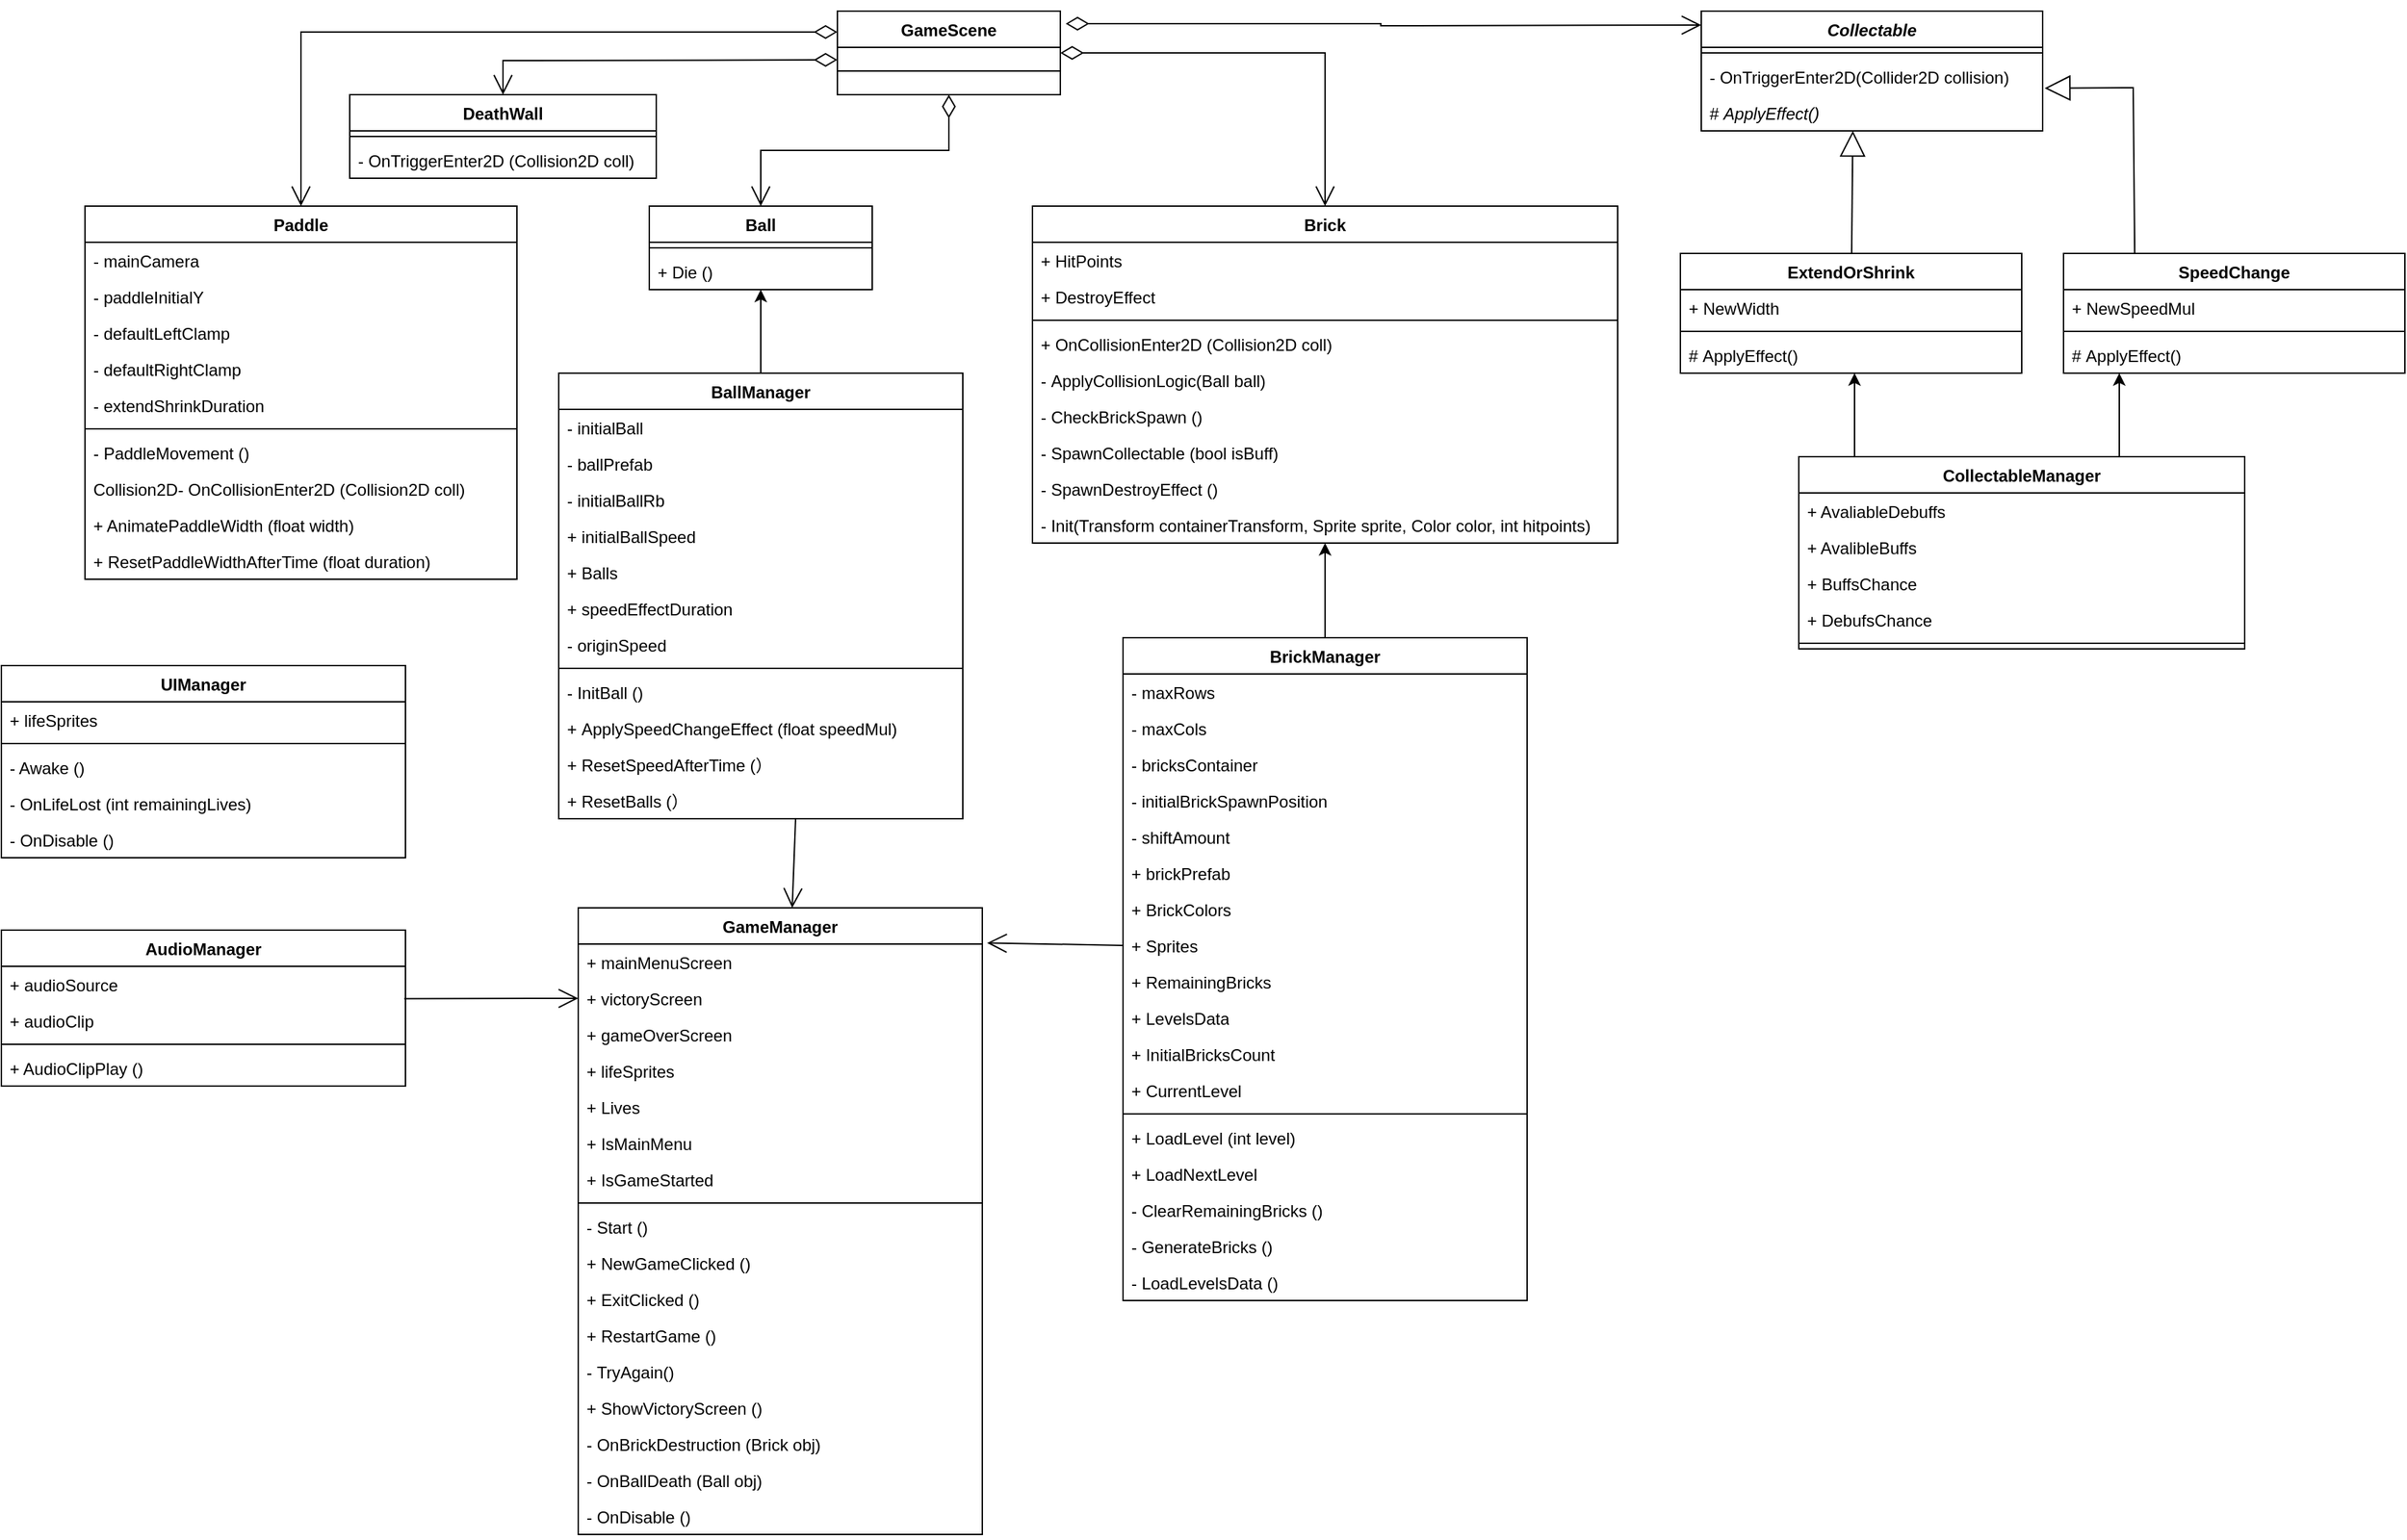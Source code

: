<mxfile version="21.6.2" type="device">
  <diagram name="第 1 页" id="hpdOez0qu9m56c7FMXiH">
    <mxGraphModel dx="3936" dy="2154" grid="1" gridSize="10" guides="1" tooltips="1" connect="1" arrows="1" fold="1" page="1" pageScale="1" pageWidth="827" pageHeight="1169" math="0" shadow="0">
      <root>
        <mxCell id="0" />
        <mxCell id="1" parent="0" />
        <mxCell id="IEHyH74S6zMSjNuoLpuW-1" value="GameScene" style="swimlane;fontStyle=1;align=center;verticalAlign=top;childLayout=stackLayout;horizontal=1;startSize=26;horizontalStack=0;resizeParent=1;resizeParentMax=0;resizeLast=0;collapsible=1;marginBottom=0;whiteSpace=wrap;html=1;" vertex="1" parent="1">
          <mxGeometry x="310" y="40" width="160" height="60" as="geometry" />
        </mxCell>
        <mxCell id="IEHyH74S6zMSjNuoLpuW-3" value="" style="line;strokeWidth=1;fillColor=none;align=left;verticalAlign=middle;spacingTop=-1;spacingLeft=3;spacingRight=3;rotatable=0;labelPosition=right;points=[];portConstraint=eastwest;strokeColor=inherit;" vertex="1" parent="IEHyH74S6zMSjNuoLpuW-1">
          <mxGeometry y="26" width="160" height="34" as="geometry" />
        </mxCell>
        <mxCell id="IEHyH74S6zMSjNuoLpuW-5" value="Paddle" style="swimlane;fontStyle=1;align=center;verticalAlign=top;childLayout=stackLayout;horizontal=1;startSize=26;horizontalStack=0;resizeParent=1;resizeParentMax=0;resizeLast=0;collapsible=1;marginBottom=0;whiteSpace=wrap;html=1;" vertex="1" parent="1">
          <mxGeometry x="-230" y="180" width="310" height="268" as="geometry" />
        </mxCell>
        <mxCell id="IEHyH74S6zMSjNuoLpuW-6" value="- mainCamera&lt;br&gt;" style="text;strokeColor=none;fillColor=none;align=left;verticalAlign=top;spacingLeft=4;spacingRight=4;overflow=hidden;rotatable=0;points=[[0,0.5],[1,0.5]];portConstraint=eastwest;whiteSpace=wrap;html=1;" vertex="1" parent="IEHyH74S6zMSjNuoLpuW-5">
          <mxGeometry y="26" width="310" height="26" as="geometry" />
        </mxCell>
        <mxCell id="IEHyH74S6zMSjNuoLpuW-9" value="- paddleInitialY&lt;br style=&quot;border-color: var(--border-color);&quot;&gt;" style="text;strokeColor=none;fillColor=none;align=left;verticalAlign=top;spacingLeft=4;spacingRight=4;overflow=hidden;rotatable=0;points=[[0,0.5],[1,0.5]];portConstraint=eastwest;whiteSpace=wrap;html=1;" vertex="1" parent="IEHyH74S6zMSjNuoLpuW-5">
          <mxGeometry y="52" width="310" height="26" as="geometry" />
        </mxCell>
        <mxCell id="IEHyH74S6zMSjNuoLpuW-14" value="- defaultLeftClamp" style="text;strokeColor=none;fillColor=none;align=left;verticalAlign=top;spacingLeft=4;spacingRight=4;overflow=hidden;rotatable=0;points=[[0,0.5],[1,0.5]];portConstraint=eastwest;whiteSpace=wrap;html=1;" vertex="1" parent="IEHyH74S6zMSjNuoLpuW-5">
          <mxGeometry y="78" width="310" height="26" as="geometry" />
        </mxCell>
        <mxCell id="IEHyH74S6zMSjNuoLpuW-16" value="- defaultRightClamp" style="text;strokeColor=none;fillColor=none;align=left;verticalAlign=top;spacingLeft=4;spacingRight=4;overflow=hidden;rotatable=0;points=[[0,0.5],[1,0.5]];portConstraint=eastwest;whiteSpace=wrap;html=1;" vertex="1" parent="IEHyH74S6zMSjNuoLpuW-5">
          <mxGeometry y="104" width="310" height="26" as="geometry" />
        </mxCell>
        <mxCell id="IEHyH74S6zMSjNuoLpuW-15" value="- extendShrinkDuration" style="text;strokeColor=none;fillColor=none;align=left;verticalAlign=top;spacingLeft=4;spacingRight=4;overflow=hidden;rotatable=0;points=[[0,0.5],[1,0.5]];portConstraint=eastwest;whiteSpace=wrap;html=1;" vertex="1" parent="IEHyH74S6zMSjNuoLpuW-5">
          <mxGeometry y="130" width="310" height="26" as="geometry" />
        </mxCell>
        <mxCell id="IEHyH74S6zMSjNuoLpuW-7" value="" style="line;strokeWidth=1;fillColor=none;align=left;verticalAlign=middle;spacingTop=-1;spacingLeft=3;spacingRight=3;rotatable=0;labelPosition=right;points=[];portConstraint=eastwest;strokeColor=inherit;" vertex="1" parent="IEHyH74S6zMSjNuoLpuW-5">
          <mxGeometry y="156" width="310" height="8" as="geometry" />
        </mxCell>
        <mxCell id="IEHyH74S6zMSjNuoLpuW-17" value="- PaddleMovement ()" style="text;strokeColor=none;fillColor=none;align=left;verticalAlign=top;spacingLeft=4;spacingRight=4;overflow=hidden;rotatable=0;points=[[0,0.5],[1,0.5]];portConstraint=eastwest;whiteSpace=wrap;html=1;" vertex="1" parent="IEHyH74S6zMSjNuoLpuW-5">
          <mxGeometry y="164" width="310" height="26" as="geometry" />
        </mxCell>
        <mxCell id="IEHyH74S6zMSjNuoLpuW-18" value="Collision2D- OnCollisionEnter2D (Collision2D coll)" style="text;strokeColor=none;fillColor=none;align=left;verticalAlign=top;spacingLeft=4;spacingRight=4;overflow=hidden;rotatable=0;points=[[0,0.5],[1,0.5]];portConstraint=eastwest;whiteSpace=wrap;html=1;" vertex="1" parent="IEHyH74S6zMSjNuoLpuW-5">
          <mxGeometry y="190" width="310" height="26" as="geometry" />
        </mxCell>
        <mxCell id="IEHyH74S6zMSjNuoLpuW-19" value="+ AnimatePaddleWidth (float width)" style="text;strokeColor=none;fillColor=none;align=left;verticalAlign=top;spacingLeft=4;spacingRight=4;overflow=hidden;rotatable=0;points=[[0,0.5],[1,0.5]];portConstraint=eastwest;whiteSpace=wrap;html=1;" vertex="1" parent="IEHyH74S6zMSjNuoLpuW-5">
          <mxGeometry y="216" width="310" height="26" as="geometry" />
        </mxCell>
        <mxCell id="IEHyH74S6zMSjNuoLpuW-20" value="+&amp;nbsp;ResetPaddleWidthAfterTime (float duration)" style="text;strokeColor=none;fillColor=none;align=left;verticalAlign=top;spacingLeft=4;spacingRight=4;overflow=hidden;rotatable=0;points=[[0,0.5],[1,0.5]];portConstraint=eastwest;whiteSpace=wrap;html=1;" vertex="1" parent="IEHyH74S6zMSjNuoLpuW-5">
          <mxGeometry y="242" width="310" height="26" as="geometry" />
        </mxCell>
        <mxCell id="IEHyH74S6zMSjNuoLpuW-22" value="Ball" style="swimlane;fontStyle=1;align=center;verticalAlign=top;childLayout=stackLayout;horizontal=1;startSize=26;horizontalStack=0;resizeParent=1;resizeParentMax=0;resizeLast=0;collapsible=1;marginBottom=0;whiteSpace=wrap;html=1;" vertex="1" parent="1">
          <mxGeometry x="175" y="180" width="160" height="60" as="geometry" />
        </mxCell>
        <mxCell id="IEHyH74S6zMSjNuoLpuW-24" value="" style="line;strokeWidth=1;fillColor=none;align=left;verticalAlign=middle;spacingTop=-1;spacingLeft=3;spacingRight=3;rotatable=0;labelPosition=right;points=[];portConstraint=eastwest;strokeColor=inherit;" vertex="1" parent="IEHyH74S6zMSjNuoLpuW-22">
          <mxGeometry y="26" width="160" height="8" as="geometry" />
        </mxCell>
        <mxCell id="IEHyH74S6zMSjNuoLpuW-25" value="+ Die ()" style="text;strokeColor=none;fillColor=none;align=left;verticalAlign=top;spacingLeft=4;spacingRight=4;overflow=hidden;rotatable=0;points=[[0,0.5],[1,0.5]];portConstraint=eastwest;whiteSpace=wrap;html=1;" vertex="1" parent="IEHyH74S6zMSjNuoLpuW-22">
          <mxGeometry y="34" width="160" height="26" as="geometry" />
        </mxCell>
        <mxCell id="IEHyH74S6zMSjNuoLpuW-128" value="" style="edgeStyle=orthogonalEdgeStyle;rounded=0;orthogonalLoop=1;jettySize=auto;html=1;" edge="1" parent="1" source="IEHyH74S6zMSjNuoLpuW-26" target="IEHyH74S6zMSjNuoLpuW-25">
          <mxGeometry relative="1" as="geometry">
            <Array as="points">
              <mxPoint x="255" y="260" />
              <mxPoint x="255" y="260" />
            </Array>
          </mxGeometry>
        </mxCell>
        <mxCell id="IEHyH74S6zMSjNuoLpuW-26" value="BallManager" style="swimlane;fontStyle=1;align=center;verticalAlign=top;childLayout=stackLayout;horizontal=1;startSize=26;horizontalStack=0;resizeParent=1;resizeParentMax=0;resizeLast=0;collapsible=1;marginBottom=0;whiteSpace=wrap;html=1;" vertex="1" parent="1">
          <mxGeometry x="110" y="300" width="290" height="320" as="geometry" />
        </mxCell>
        <mxCell id="IEHyH74S6zMSjNuoLpuW-27" value="- initialBall" style="text;strokeColor=none;fillColor=none;align=left;verticalAlign=top;spacingLeft=4;spacingRight=4;overflow=hidden;rotatable=0;points=[[0,0.5],[1,0.5]];portConstraint=eastwest;whiteSpace=wrap;html=1;" vertex="1" parent="IEHyH74S6zMSjNuoLpuW-26">
          <mxGeometry y="26" width="290" height="26" as="geometry" />
        </mxCell>
        <mxCell id="IEHyH74S6zMSjNuoLpuW-30" value="- ballPrefab" style="text;strokeColor=none;fillColor=none;align=left;verticalAlign=top;spacingLeft=4;spacingRight=4;overflow=hidden;rotatable=0;points=[[0,0.5],[1,0.5]];portConstraint=eastwest;whiteSpace=wrap;html=1;" vertex="1" parent="IEHyH74S6zMSjNuoLpuW-26">
          <mxGeometry y="52" width="290" height="26" as="geometry" />
        </mxCell>
        <mxCell id="IEHyH74S6zMSjNuoLpuW-29" value="-&amp;nbsp;initialBallRb" style="text;strokeColor=none;fillColor=none;align=left;verticalAlign=top;spacingLeft=4;spacingRight=4;overflow=hidden;rotatable=0;points=[[0,0.5],[1,0.5]];portConstraint=eastwest;whiteSpace=wrap;html=1;" vertex="1" parent="IEHyH74S6zMSjNuoLpuW-26">
          <mxGeometry y="78" width="290" height="26" as="geometry" />
        </mxCell>
        <mxCell id="IEHyH74S6zMSjNuoLpuW-31" value="+ initialBallSpeed" style="text;strokeColor=none;fillColor=none;align=left;verticalAlign=top;spacingLeft=4;spacingRight=4;overflow=hidden;rotatable=0;points=[[0,0.5],[1,0.5]];portConstraint=eastwest;whiteSpace=wrap;html=1;" vertex="1" parent="IEHyH74S6zMSjNuoLpuW-26">
          <mxGeometry y="104" width="290" height="26" as="geometry" />
        </mxCell>
        <mxCell id="IEHyH74S6zMSjNuoLpuW-32" value="+ Balls" style="text;strokeColor=none;fillColor=none;align=left;verticalAlign=top;spacingLeft=4;spacingRight=4;overflow=hidden;rotatable=0;points=[[0,0.5],[1,0.5]];portConstraint=eastwest;whiteSpace=wrap;html=1;" vertex="1" parent="IEHyH74S6zMSjNuoLpuW-26">
          <mxGeometry y="130" width="290" height="26" as="geometry" />
        </mxCell>
        <mxCell id="IEHyH74S6zMSjNuoLpuW-33" value="+ speedEffectDuration" style="text;strokeColor=none;fillColor=none;align=left;verticalAlign=top;spacingLeft=4;spacingRight=4;overflow=hidden;rotatable=0;points=[[0,0.5],[1,0.5]];portConstraint=eastwest;whiteSpace=wrap;html=1;" vertex="1" parent="IEHyH74S6zMSjNuoLpuW-26">
          <mxGeometry y="156" width="290" height="26" as="geometry" />
        </mxCell>
        <mxCell id="IEHyH74S6zMSjNuoLpuW-34" value="-&amp;nbsp;originSpeed" style="text;strokeColor=none;fillColor=none;align=left;verticalAlign=top;spacingLeft=4;spacingRight=4;overflow=hidden;rotatable=0;points=[[0,0.5],[1,0.5]];portConstraint=eastwest;whiteSpace=wrap;html=1;" vertex="1" parent="IEHyH74S6zMSjNuoLpuW-26">
          <mxGeometry y="182" width="290" height="26" as="geometry" />
        </mxCell>
        <mxCell id="IEHyH74S6zMSjNuoLpuW-28" value="" style="line;strokeWidth=1;fillColor=none;align=left;verticalAlign=middle;spacingTop=-1;spacingLeft=3;spacingRight=3;rotatable=0;labelPosition=right;points=[];portConstraint=eastwest;strokeColor=inherit;" vertex="1" parent="IEHyH74S6zMSjNuoLpuW-26">
          <mxGeometry y="208" width="290" height="8" as="geometry" />
        </mxCell>
        <mxCell id="IEHyH74S6zMSjNuoLpuW-35" value="- InitBall ()" style="text;strokeColor=none;fillColor=none;align=left;verticalAlign=top;spacingLeft=4;spacingRight=4;overflow=hidden;rotatable=0;points=[[0,0.5],[1,0.5]];portConstraint=eastwest;whiteSpace=wrap;html=1;" vertex="1" parent="IEHyH74S6zMSjNuoLpuW-26">
          <mxGeometry y="216" width="290" height="26" as="geometry" />
        </mxCell>
        <mxCell id="IEHyH74S6zMSjNuoLpuW-36" value="+&amp;nbsp;ApplySpeedChangeEffect (float speedMul)" style="text;strokeColor=none;fillColor=none;align=left;verticalAlign=top;spacingLeft=4;spacingRight=4;overflow=hidden;rotatable=0;points=[[0,0.5],[1,0.5]];portConstraint=eastwest;whiteSpace=wrap;html=1;" vertex="1" parent="IEHyH74S6zMSjNuoLpuW-26">
          <mxGeometry y="242" width="290" height="26" as="geometry" />
        </mxCell>
        <mxCell id="IEHyH74S6zMSjNuoLpuW-37" value="+&amp;nbsp;ResetSpeedAfterTime (）" style="text;strokeColor=none;fillColor=none;align=left;verticalAlign=top;spacingLeft=4;spacingRight=4;overflow=hidden;rotatable=0;points=[[0,0.5],[1,0.5]];portConstraint=eastwest;whiteSpace=wrap;html=1;" vertex="1" parent="IEHyH74S6zMSjNuoLpuW-26">
          <mxGeometry y="268" width="290" height="26" as="geometry" />
        </mxCell>
        <mxCell id="IEHyH74S6zMSjNuoLpuW-38" value="+&amp;nbsp;ResetBalls (）" style="text;strokeColor=none;fillColor=none;align=left;verticalAlign=top;spacingLeft=4;spacingRight=4;overflow=hidden;rotatable=0;points=[[0,0.5],[1,0.5]];portConstraint=eastwest;whiteSpace=wrap;html=1;" vertex="1" parent="IEHyH74S6zMSjNuoLpuW-26">
          <mxGeometry y="294" width="290" height="26" as="geometry" />
        </mxCell>
        <mxCell id="IEHyH74S6zMSjNuoLpuW-39" value="Brick" style="swimlane;fontStyle=1;align=center;verticalAlign=top;childLayout=stackLayout;horizontal=1;startSize=26;horizontalStack=0;resizeParent=1;resizeParentMax=0;resizeLast=0;collapsible=1;marginBottom=0;whiteSpace=wrap;html=1;" vertex="1" parent="1">
          <mxGeometry x="450" y="180" width="420" height="242" as="geometry" />
        </mxCell>
        <mxCell id="IEHyH74S6zMSjNuoLpuW-40" value="+ HitPoints" style="text;strokeColor=none;fillColor=none;align=left;verticalAlign=top;spacingLeft=4;spacingRight=4;overflow=hidden;rotatable=0;points=[[0,0.5],[1,0.5]];portConstraint=eastwest;whiteSpace=wrap;html=1;" vertex="1" parent="IEHyH74S6zMSjNuoLpuW-39">
          <mxGeometry y="26" width="420" height="26" as="geometry" />
        </mxCell>
        <mxCell id="IEHyH74S6zMSjNuoLpuW-41" value="+ DestroyEffect" style="text;strokeColor=none;fillColor=none;align=left;verticalAlign=top;spacingLeft=4;spacingRight=4;overflow=hidden;rotatable=0;points=[[0,0.5],[1,0.5]];portConstraint=eastwest;whiteSpace=wrap;html=1;" vertex="1" parent="IEHyH74S6zMSjNuoLpuW-39">
          <mxGeometry y="52" width="420" height="26" as="geometry" />
        </mxCell>
        <mxCell id="IEHyH74S6zMSjNuoLpuW-47" value="" style="line;strokeWidth=1;fillColor=none;align=left;verticalAlign=middle;spacingTop=-1;spacingLeft=3;spacingRight=3;rotatable=0;labelPosition=right;points=[];portConstraint=eastwest;strokeColor=inherit;" vertex="1" parent="IEHyH74S6zMSjNuoLpuW-39">
          <mxGeometry y="78" width="420" height="8" as="geometry" />
        </mxCell>
        <mxCell id="IEHyH74S6zMSjNuoLpuW-42" value="+ OnCollisionEnter2D (Collision2D coll)" style="text;strokeColor=none;fillColor=none;align=left;verticalAlign=top;spacingLeft=4;spacingRight=4;overflow=hidden;rotatable=0;points=[[0,0.5],[1,0.5]];portConstraint=eastwest;whiteSpace=wrap;html=1;" vertex="1" parent="IEHyH74S6zMSjNuoLpuW-39">
          <mxGeometry y="86" width="420" height="26" as="geometry" />
        </mxCell>
        <mxCell id="IEHyH74S6zMSjNuoLpuW-43" value="-&amp;nbsp;ApplyCollisionLogic(Ball ball)" style="text;strokeColor=none;fillColor=none;align=left;verticalAlign=top;spacingLeft=4;spacingRight=4;overflow=hidden;rotatable=0;points=[[0,0.5],[1,0.5]];portConstraint=eastwest;whiteSpace=wrap;html=1;" vertex="1" parent="IEHyH74S6zMSjNuoLpuW-39">
          <mxGeometry y="112" width="420" height="26" as="geometry" />
        </mxCell>
        <mxCell id="IEHyH74S6zMSjNuoLpuW-44" value="-&amp;nbsp;CheckBrickSpawn ()&amp;nbsp;" style="text;strokeColor=none;fillColor=none;align=left;verticalAlign=top;spacingLeft=4;spacingRight=4;overflow=hidden;rotatable=0;points=[[0,0.5],[1,0.5]];portConstraint=eastwest;whiteSpace=wrap;html=1;" vertex="1" parent="IEHyH74S6zMSjNuoLpuW-39">
          <mxGeometry y="138" width="420" height="26" as="geometry" />
        </mxCell>
        <mxCell id="IEHyH74S6zMSjNuoLpuW-45" value="-&amp;nbsp;SpawnCollectable (bool isBuff)" style="text;strokeColor=none;fillColor=none;align=left;verticalAlign=top;spacingLeft=4;spacingRight=4;overflow=hidden;rotatable=0;points=[[0,0.5],[1,0.5]];portConstraint=eastwest;whiteSpace=wrap;html=1;" vertex="1" parent="IEHyH74S6zMSjNuoLpuW-39">
          <mxGeometry y="164" width="420" height="26" as="geometry" />
        </mxCell>
        <mxCell id="IEHyH74S6zMSjNuoLpuW-46" value="-&amp;nbsp;SpawnDestroyEffect ()" style="text;strokeColor=none;fillColor=none;align=left;verticalAlign=top;spacingLeft=4;spacingRight=4;overflow=hidden;rotatable=0;points=[[0,0.5],[1,0.5]];portConstraint=eastwest;whiteSpace=wrap;html=1;" vertex="1" parent="IEHyH74S6zMSjNuoLpuW-39">
          <mxGeometry y="190" width="420" height="26" as="geometry" />
        </mxCell>
        <mxCell id="IEHyH74S6zMSjNuoLpuW-48" value="-&amp;nbsp;Init(Transform containerTransform, Sprite sprite, Color color, int hitpoints)" style="text;strokeColor=none;fillColor=none;align=left;verticalAlign=top;spacingLeft=4;spacingRight=4;overflow=hidden;rotatable=0;points=[[0,0.5],[1,0.5]];portConstraint=eastwest;whiteSpace=wrap;html=1;" vertex="1" parent="IEHyH74S6zMSjNuoLpuW-39">
          <mxGeometry y="216" width="420" height="26" as="geometry" />
        </mxCell>
        <mxCell id="IEHyH74S6zMSjNuoLpuW-53" value="BrickManager" style="swimlane;fontStyle=1;align=center;verticalAlign=top;childLayout=stackLayout;horizontal=1;startSize=26;horizontalStack=0;resizeParent=1;resizeParentMax=0;resizeLast=0;collapsible=1;marginBottom=0;whiteSpace=wrap;html=1;" vertex="1" parent="1">
          <mxGeometry x="515" y="490" width="290" height="476" as="geometry" />
        </mxCell>
        <mxCell id="IEHyH74S6zMSjNuoLpuW-54" value="- maxRows" style="text;strokeColor=none;fillColor=none;align=left;verticalAlign=top;spacingLeft=4;spacingRight=4;overflow=hidden;rotatable=0;points=[[0,0.5],[1,0.5]];portConstraint=eastwest;whiteSpace=wrap;html=1;" vertex="1" parent="IEHyH74S6zMSjNuoLpuW-53">
          <mxGeometry y="26" width="290" height="26" as="geometry" />
        </mxCell>
        <mxCell id="IEHyH74S6zMSjNuoLpuW-55" value="- maxCols" style="text;strokeColor=none;fillColor=none;align=left;verticalAlign=top;spacingLeft=4;spacingRight=4;overflow=hidden;rotatable=0;points=[[0,0.5],[1,0.5]];portConstraint=eastwest;whiteSpace=wrap;html=1;" vertex="1" parent="IEHyH74S6zMSjNuoLpuW-53">
          <mxGeometry y="52" width="290" height="26" as="geometry" />
        </mxCell>
        <mxCell id="IEHyH74S6zMSjNuoLpuW-56" value="- bricksContainer" style="text;strokeColor=none;fillColor=none;align=left;verticalAlign=top;spacingLeft=4;spacingRight=4;overflow=hidden;rotatable=0;points=[[0,0.5],[1,0.5]];portConstraint=eastwest;whiteSpace=wrap;html=1;" vertex="1" parent="IEHyH74S6zMSjNuoLpuW-53">
          <mxGeometry y="78" width="290" height="26" as="geometry" />
        </mxCell>
        <mxCell id="IEHyH74S6zMSjNuoLpuW-57" value="- initialBrickSpawnPosition" style="text;strokeColor=none;fillColor=none;align=left;verticalAlign=top;spacingLeft=4;spacingRight=4;overflow=hidden;rotatable=0;points=[[0,0.5],[1,0.5]];portConstraint=eastwest;whiteSpace=wrap;html=1;" vertex="1" parent="IEHyH74S6zMSjNuoLpuW-53">
          <mxGeometry y="104" width="290" height="26" as="geometry" />
        </mxCell>
        <mxCell id="IEHyH74S6zMSjNuoLpuW-58" value="- shiftAmount" style="text;strokeColor=none;fillColor=none;align=left;verticalAlign=top;spacingLeft=4;spacingRight=4;overflow=hidden;rotatable=0;points=[[0,0.5],[1,0.5]];portConstraint=eastwest;whiteSpace=wrap;html=1;" vertex="1" parent="IEHyH74S6zMSjNuoLpuW-53">
          <mxGeometry y="130" width="290" height="26" as="geometry" />
        </mxCell>
        <mxCell id="IEHyH74S6zMSjNuoLpuW-59" value="+ brickPrefab" style="text;strokeColor=none;fillColor=none;align=left;verticalAlign=top;spacingLeft=4;spacingRight=4;overflow=hidden;rotatable=0;points=[[0,0.5],[1,0.5]];portConstraint=eastwest;whiteSpace=wrap;html=1;" vertex="1" parent="IEHyH74S6zMSjNuoLpuW-53">
          <mxGeometry y="156" width="290" height="26" as="geometry" />
        </mxCell>
        <mxCell id="IEHyH74S6zMSjNuoLpuW-60" value="+ BrickColors" style="text;strokeColor=none;fillColor=none;align=left;verticalAlign=top;spacingLeft=4;spacingRight=4;overflow=hidden;rotatable=0;points=[[0,0.5],[1,0.5]];portConstraint=eastwest;whiteSpace=wrap;html=1;" vertex="1" parent="IEHyH74S6zMSjNuoLpuW-53">
          <mxGeometry y="182" width="290" height="26" as="geometry" />
        </mxCell>
        <mxCell id="IEHyH74S6zMSjNuoLpuW-62" value="+ Sprites" style="text;strokeColor=none;fillColor=none;align=left;verticalAlign=top;spacingLeft=4;spacingRight=4;overflow=hidden;rotatable=0;points=[[0,0.5],[1,0.5]];portConstraint=eastwest;whiteSpace=wrap;html=1;" vertex="1" parent="IEHyH74S6zMSjNuoLpuW-53">
          <mxGeometry y="208" width="290" height="26" as="geometry" />
        </mxCell>
        <mxCell id="IEHyH74S6zMSjNuoLpuW-63" value="+ RemainingBricks" style="text;strokeColor=none;fillColor=none;align=left;verticalAlign=top;spacingLeft=4;spacingRight=4;overflow=hidden;rotatable=0;points=[[0,0.5],[1,0.5]];portConstraint=eastwest;whiteSpace=wrap;html=1;" vertex="1" parent="IEHyH74S6zMSjNuoLpuW-53">
          <mxGeometry y="234" width="290" height="26" as="geometry" />
        </mxCell>
        <mxCell id="IEHyH74S6zMSjNuoLpuW-64" value="+ LevelsData" style="text;strokeColor=none;fillColor=none;align=left;verticalAlign=top;spacingLeft=4;spacingRight=4;overflow=hidden;rotatable=0;points=[[0,0.5],[1,0.5]];portConstraint=eastwest;whiteSpace=wrap;html=1;" vertex="1" parent="IEHyH74S6zMSjNuoLpuW-53">
          <mxGeometry y="260" width="290" height="26" as="geometry" />
        </mxCell>
        <mxCell id="IEHyH74S6zMSjNuoLpuW-65" value="+ InitialBricksCount" style="text;strokeColor=none;fillColor=none;align=left;verticalAlign=top;spacingLeft=4;spacingRight=4;overflow=hidden;rotatable=0;points=[[0,0.5],[1,0.5]];portConstraint=eastwest;whiteSpace=wrap;html=1;" vertex="1" parent="IEHyH74S6zMSjNuoLpuW-53">
          <mxGeometry y="286" width="290" height="26" as="geometry" />
        </mxCell>
        <mxCell id="IEHyH74S6zMSjNuoLpuW-66" value="+ CurrentLevel" style="text;strokeColor=none;fillColor=none;align=left;verticalAlign=top;spacingLeft=4;spacingRight=4;overflow=hidden;rotatable=0;points=[[0,0.5],[1,0.5]];portConstraint=eastwest;whiteSpace=wrap;html=1;" vertex="1" parent="IEHyH74S6zMSjNuoLpuW-53">
          <mxGeometry y="312" width="290" height="26" as="geometry" />
        </mxCell>
        <mxCell id="IEHyH74S6zMSjNuoLpuW-61" value="" style="line;strokeWidth=1;fillColor=none;align=left;verticalAlign=middle;spacingTop=-1;spacingLeft=3;spacingRight=3;rotatable=0;labelPosition=right;points=[];portConstraint=eastwest;strokeColor=inherit;" vertex="1" parent="IEHyH74S6zMSjNuoLpuW-53">
          <mxGeometry y="338" width="290" height="8" as="geometry" />
        </mxCell>
        <mxCell id="IEHyH74S6zMSjNuoLpuW-67" value="+ LoadLevel (int level)" style="text;strokeColor=none;fillColor=none;align=left;verticalAlign=top;spacingLeft=4;spacingRight=4;overflow=hidden;rotatable=0;points=[[0,0.5],[1,0.5]];portConstraint=eastwest;whiteSpace=wrap;html=1;" vertex="1" parent="IEHyH74S6zMSjNuoLpuW-53">
          <mxGeometry y="346" width="290" height="26" as="geometry" />
        </mxCell>
        <mxCell id="IEHyH74S6zMSjNuoLpuW-68" value="+ LoadNextLevel" style="text;strokeColor=none;fillColor=none;align=left;verticalAlign=top;spacingLeft=4;spacingRight=4;overflow=hidden;rotatable=0;points=[[0,0.5],[1,0.5]];portConstraint=eastwest;whiteSpace=wrap;html=1;" vertex="1" parent="IEHyH74S6zMSjNuoLpuW-53">
          <mxGeometry y="372" width="290" height="26" as="geometry" />
        </mxCell>
        <mxCell id="IEHyH74S6zMSjNuoLpuW-69" value="- ClearRemainingBricks ()" style="text;strokeColor=none;fillColor=none;align=left;verticalAlign=top;spacingLeft=4;spacingRight=4;overflow=hidden;rotatable=0;points=[[0,0.5],[1,0.5]];portConstraint=eastwest;whiteSpace=wrap;html=1;" vertex="1" parent="IEHyH74S6zMSjNuoLpuW-53">
          <mxGeometry y="398" width="290" height="26" as="geometry" />
        </mxCell>
        <mxCell id="IEHyH74S6zMSjNuoLpuW-70" value="- GenerateBricks ()" style="text;strokeColor=none;fillColor=none;align=left;verticalAlign=top;spacingLeft=4;spacingRight=4;overflow=hidden;rotatable=0;points=[[0,0.5],[1,0.5]];portConstraint=eastwest;whiteSpace=wrap;html=1;" vertex="1" parent="IEHyH74S6zMSjNuoLpuW-53">
          <mxGeometry y="424" width="290" height="26" as="geometry" />
        </mxCell>
        <mxCell id="IEHyH74S6zMSjNuoLpuW-71" value="- LoadLevelsData ()" style="text;strokeColor=none;fillColor=none;align=left;verticalAlign=top;spacingLeft=4;spacingRight=4;overflow=hidden;rotatable=0;points=[[0,0.5],[1,0.5]];portConstraint=eastwest;whiteSpace=wrap;html=1;" vertex="1" parent="IEHyH74S6zMSjNuoLpuW-53">
          <mxGeometry y="450" width="290" height="26" as="geometry" />
        </mxCell>
        <mxCell id="IEHyH74S6zMSjNuoLpuW-72" value="DeathWall" style="swimlane;fontStyle=1;align=center;verticalAlign=top;childLayout=stackLayout;horizontal=1;startSize=26;horizontalStack=0;resizeParent=1;resizeParentMax=0;resizeLast=0;collapsible=1;marginBottom=0;whiteSpace=wrap;html=1;" vertex="1" parent="1">
          <mxGeometry x="-40" y="100" width="220" height="60" as="geometry" />
        </mxCell>
        <mxCell id="IEHyH74S6zMSjNuoLpuW-73" value="" style="line;strokeWidth=1;fillColor=none;align=left;verticalAlign=middle;spacingTop=-1;spacingLeft=3;spacingRight=3;rotatable=0;labelPosition=right;points=[];portConstraint=eastwest;strokeColor=inherit;" vertex="1" parent="IEHyH74S6zMSjNuoLpuW-72">
          <mxGeometry y="26" width="220" height="8" as="geometry" />
        </mxCell>
        <mxCell id="IEHyH74S6zMSjNuoLpuW-74" value="- OnTriggerEnter2D (Collision2D coll)" style="text;strokeColor=none;fillColor=none;align=left;verticalAlign=top;spacingLeft=4;spacingRight=4;overflow=hidden;rotatable=0;points=[[0,0.5],[1,0.5]];portConstraint=eastwest;whiteSpace=wrap;html=1;" vertex="1" parent="IEHyH74S6zMSjNuoLpuW-72">
          <mxGeometry y="34" width="220" height="26" as="geometry" />
        </mxCell>
        <mxCell id="IEHyH74S6zMSjNuoLpuW-75" value="AudioManager" style="swimlane;fontStyle=1;align=center;verticalAlign=top;childLayout=stackLayout;horizontal=1;startSize=26;horizontalStack=0;resizeParent=1;resizeParentMax=0;resizeLast=0;collapsible=1;marginBottom=0;whiteSpace=wrap;html=1;" vertex="1" parent="1">
          <mxGeometry x="-290" y="700" width="290" height="112" as="geometry" />
        </mxCell>
        <mxCell id="IEHyH74S6zMSjNuoLpuW-76" value="+ audioSource" style="text;strokeColor=none;fillColor=none;align=left;verticalAlign=top;spacingLeft=4;spacingRight=4;overflow=hidden;rotatable=0;points=[[0,0.5],[1,0.5]];portConstraint=eastwest;whiteSpace=wrap;html=1;" vertex="1" parent="IEHyH74S6zMSjNuoLpuW-75">
          <mxGeometry y="26" width="290" height="26" as="geometry" />
        </mxCell>
        <mxCell id="IEHyH74S6zMSjNuoLpuW-77" value="+ audioClip" style="text;strokeColor=none;fillColor=none;align=left;verticalAlign=top;spacingLeft=4;spacingRight=4;overflow=hidden;rotatable=0;points=[[0,0.5],[1,0.5]];portConstraint=eastwest;whiteSpace=wrap;html=1;" vertex="1" parent="IEHyH74S6zMSjNuoLpuW-75">
          <mxGeometry y="52" width="290" height="26" as="geometry" />
        </mxCell>
        <mxCell id="IEHyH74S6zMSjNuoLpuW-88" value="" style="line;strokeWidth=1;fillColor=none;align=left;verticalAlign=middle;spacingTop=-1;spacingLeft=3;spacingRight=3;rotatable=0;labelPosition=right;points=[];portConstraint=eastwest;strokeColor=inherit;" vertex="1" parent="IEHyH74S6zMSjNuoLpuW-75">
          <mxGeometry y="78" width="290" height="8" as="geometry" />
        </mxCell>
        <mxCell id="IEHyH74S6zMSjNuoLpuW-93" value="+ AudioClipPlay ()" style="text;strokeColor=none;fillColor=none;align=left;verticalAlign=top;spacingLeft=4;spacingRight=4;overflow=hidden;rotatable=0;points=[[0,0.5],[1,0.5]];portConstraint=eastwest;whiteSpace=wrap;html=1;" vertex="1" parent="IEHyH74S6zMSjNuoLpuW-75">
          <mxGeometry y="86" width="290" height="26" as="geometry" />
        </mxCell>
        <mxCell id="IEHyH74S6zMSjNuoLpuW-94" value="UIManager" style="swimlane;fontStyle=1;align=center;verticalAlign=top;childLayout=stackLayout;horizontal=1;startSize=26;horizontalStack=0;resizeParent=1;resizeParentMax=0;resizeLast=0;collapsible=1;marginBottom=0;whiteSpace=wrap;html=1;" vertex="1" parent="1">
          <mxGeometry x="-290" y="510" width="290" height="138" as="geometry" />
        </mxCell>
        <mxCell id="IEHyH74S6zMSjNuoLpuW-95" value="+ lifeSprites" style="text;strokeColor=none;fillColor=none;align=left;verticalAlign=top;spacingLeft=4;spacingRight=4;overflow=hidden;rotatable=0;points=[[0,0.5],[1,0.5]];portConstraint=eastwest;whiteSpace=wrap;html=1;" vertex="1" parent="IEHyH74S6zMSjNuoLpuW-94">
          <mxGeometry y="26" width="290" height="26" as="geometry" />
        </mxCell>
        <mxCell id="IEHyH74S6zMSjNuoLpuW-97" value="" style="line;strokeWidth=1;fillColor=none;align=left;verticalAlign=middle;spacingTop=-1;spacingLeft=3;spacingRight=3;rotatable=0;labelPosition=right;points=[];portConstraint=eastwest;strokeColor=inherit;" vertex="1" parent="IEHyH74S6zMSjNuoLpuW-94">
          <mxGeometry y="52" width="290" height="8" as="geometry" />
        </mxCell>
        <mxCell id="IEHyH74S6zMSjNuoLpuW-99" value="- Awake ()" style="text;strokeColor=none;fillColor=none;align=left;verticalAlign=top;spacingLeft=4;spacingRight=4;overflow=hidden;rotatable=0;points=[[0,0.5],[1,0.5]];portConstraint=eastwest;whiteSpace=wrap;html=1;" vertex="1" parent="IEHyH74S6zMSjNuoLpuW-94">
          <mxGeometry y="60" width="290" height="26" as="geometry" />
        </mxCell>
        <mxCell id="IEHyH74S6zMSjNuoLpuW-96" value="- OnLifeLost (int remainingLives)" style="text;strokeColor=none;fillColor=none;align=left;verticalAlign=top;spacingLeft=4;spacingRight=4;overflow=hidden;rotatable=0;points=[[0,0.5],[1,0.5]];portConstraint=eastwest;whiteSpace=wrap;html=1;" vertex="1" parent="IEHyH74S6zMSjNuoLpuW-94">
          <mxGeometry y="86" width="290" height="26" as="geometry" />
        </mxCell>
        <mxCell id="IEHyH74S6zMSjNuoLpuW-98" value="- OnDisable ()" style="text;strokeColor=none;fillColor=none;align=left;verticalAlign=top;spacingLeft=4;spacingRight=4;overflow=hidden;rotatable=0;points=[[0,0.5],[1,0.5]];portConstraint=eastwest;whiteSpace=wrap;html=1;" vertex="1" parent="IEHyH74S6zMSjNuoLpuW-94">
          <mxGeometry y="112" width="290" height="26" as="geometry" />
        </mxCell>
        <mxCell id="IEHyH74S6zMSjNuoLpuW-100" value="GameManager" style="swimlane;fontStyle=1;align=center;verticalAlign=top;childLayout=stackLayout;horizontal=1;startSize=26;horizontalStack=0;resizeParent=1;resizeParentMax=0;resizeLast=0;collapsible=1;marginBottom=0;whiteSpace=wrap;html=1;" vertex="1" parent="1">
          <mxGeometry x="124" y="684" width="290" height="450" as="geometry" />
        </mxCell>
        <mxCell id="IEHyH74S6zMSjNuoLpuW-101" value="+ mainMenuScreen" style="text;strokeColor=none;fillColor=none;align=left;verticalAlign=top;spacingLeft=4;spacingRight=4;overflow=hidden;rotatable=0;points=[[0,0.5],[1,0.5]];portConstraint=eastwest;whiteSpace=wrap;html=1;" vertex="1" parent="IEHyH74S6zMSjNuoLpuW-100">
          <mxGeometry y="26" width="290" height="26" as="geometry" />
        </mxCell>
        <mxCell id="IEHyH74S6zMSjNuoLpuW-103" value="+ victoryScreen" style="text;strokeColor=none;fillColor=none;align=left;verticalAlign=top;spacingLeft=4;spacingRight=4;overflow=hidden;rotatable=0;points=[[0,0.5],[1,0.5]];portConstraint=eastwest;whiteSpace=wrap;html=1;" vertex="1" parent="IEHyH74S6zMSjNuoLpuW-100">
          <mxGeometry y="52" width="290" height="26" as="geometry" />
        </mxCell>
        <mxCell id="IEHyH74S6zMSjNuoLpuW-104" value="+ gameOverScreen" style="text;strokeColor=none;fillColor=none;align=left;verticalAlign=top;spacingLeft=4;spacingRight=4;overflow=hidden;rotatable=0;points=[[0,0.5],[1,0.5]];portConstraint=eastwest;whiteSpace=wrap;html=1;" vertex="1" parent="IEHyH74S6zMSjNuoLpuW-100">
          <mxGeometry y="78" width="290" height="26" as="geometry" />
        </mxCell>
        <mxCell id="IEHyH74S6zMSjNuoLpuW-105" value="+ lifeSprites" style="text;strokeColor=none;fillColor=none;align=left;verticalAlign=top;spacingLeft=4;spacingRight=4;overflow=hidden;rotatable=0;points=[[0,0.5],[1,0.5]];portConstraint=eastwest;whiteSpace=wrap;html=1;" vertex="1" parent="IEHyH74S6zMSjNuoLpuW-100">
          <mxGeometry y="104" width="290" height="26" as="geometry" />
        </mxCell>
        <mxCell id="IEHyH74S6zMSjNuoLpuW-106" value="+ Lives" style="text;strokeColor=none;fillColor=none;align=left;verticalAlign=top;spacingLeft=4;spacingRight=4;overflow=hidden;rotatable=0;points=[[0,0.5],[1,0.5]];portConstraint=eastwest;whiteSpace=wrap;html=1;" vertex="1" parent="IEHyH74S6zMSjNuoLpuW-100">
          <mxGeometry y="130" width="290" height="26" as="geometry" />
        </mxCell>
        <mxCell id="IEHyH74S6zMSjNuoLpuW-107" value="+ IsMainMenu" style="text;strokeColor=none;fillColor=none;align=left;verticalAlign=top;spacingLeft=4;spacingRight=4;overflow=hidden;rotatable=0;points=[[0,0.5],[1,0.5]];portConstraint=eastwest;whiteSpace=wrap;html=1;" vertex="1" parent="IEHyH74S6zMSjNuoLpuW-100">
          <mxGeometry y="156" width="290" height="26" as="geometry" />
        </mxCell>
        <mxCell id="IEHyH74S6zMSjNuoLpuW-108" value="+ IsGameStarted" style="text;strokeColor=none;fillColor=none;align=left;verticalAlign=top;spacingLeft=4;spacingRight=4;overflow=hidden;rotatable=0;points=[[0,0.5],[1,0.5]];portConstraint=eastwest;whiteSpace=wrap;html=1;" vertex="1" parent="IEHyH74S6zMSjNuoLpuW-100">
          <mxGeometry y="182" width="290" height="26" as="geometry" />
        </mxCell>
        <mxCell id="IEHyH74S6zMSjNuoLpuW-102" value="" style="line;strokeWidth=1;fillColor=none;align=left;verticalAlign=middle;spacingTop=-1;spacingLeft=3;spacingRight=3;rotatable=0;labelPosition=right;points=[];portConstraint=eastwest;strokeColor=inherit;" vertex="1" parent="IEHyH74S6zMSjNuoLpuW-100">
          <mxGeometry y="208" width="290" height="8" as="geometry" />
        </mxCell>
        <mxCell id="IEHyH74S6zMSjNuoLpuW-109" value="-&amp;nbsp;Start ()" style="text;strokeColor=none;fillColor=none;align=left;verticalAlign=top;spacingLeft=4;spacingRight=4;overflow=hidden;rotatable=0;points=[[0,0.5],[1,0.5]];portConstraint=eastwest;whiteSpace=wrap;html=1;" vertex="1" parent="IEHyH74S6zMSjNuoLpuW-100">
          <mxGeometry y="216" width="290" height="26" as="geometry" />
        </mxCell>
        <mxCell id="IEHyH74S6zMSjNuoLpuW-110" value="+&amp;nbsp;NewGameClicked ()" style="text;strokeColor=none;fillColor=none;align=left;verticalAlign=top;spacingLeft=4;spacingRight=4;overflow=hidden;rotatable=0;points=[[0,0.5],[1,0.5]];portConstraint=eastwest;whiteSpace=wrap;html=1;" vertex="1" parent="IEHyH74S6zMSjNuoLpuW-100">
          <mxGeometry y="242" width="290" height="26" as="geometry" />
        </mxCell>
        <mxCell id="IEHyH74S6zMSjNuoLpuW-111" value="+&amp;nbsp;ExitClicked ()" style="text;strokeColor=none;fillColor=none;align=left;verticalAlign=top;spacingLeft=4;spacingRight=4;overflow=hidden;rotatable=0;points=[[0,0.5],[1,0.5]];portConstraint=eastwest;whiteSpace=wrap;html=1;" vertex="1" parent="IEHyH74S6zMSjNuoLpuW-100">
          <mxGeometry y="268" width="290" height="26" as="geometry" />
        </mxCell>
        <mxCell id="IEHyH74S6zMSjNuoLpuW-112" value="+&amp;nbsp;RestartGame ()" style="text;strokeColor=none;fillColor=none;align=left;verticalAlign=top;spacingLeft=4;spacingRight=4;overflow=hidden;rotatable=0;points=[[0,0.5],[1,0.5]];portConstraint=eastwest;whiteSpace=wrap;html=1;" vertex="1" parent="IEHyH74S6zMSjNuoLpuW-100">
          <mxGeometry y="294" width="290" height="26" as="geometry" />
        </mxCell>
        <mxCell id="IEHyH74S6zMSjNuoLpuW-113" value="-&amp;nbsp;TryAgain()" style="text;strokeColor=none;fillColor=none;align=left;verticalAlign=top;spacingLeft=4;spacingRight=4;overflow=hidden;rotatable=0;points=[[0,0.5],[1,0.5]];portConstraint=eastwest;whiteSpace=wrap;html=1;" vertex="1" parent="IEHyH74S6zMSjNuoLpuW-100">
          <mxGeometry y="320" width="290" height="26" as="geometry" />
        </mxCell>
        <mxCell id="IEHyH74S6zMSjNuoLpuW-114" value="+&amp;nbsp;ShowVictoryScreen ()" style="text;strokeColor=none;fillColor=none;align=left;verticalAlign=top;spacingLeft=4;spacingRight=4;overflow=hidden;rotatable=0;points=[[0,0.5],[1,0.5]];portConstraint=eastwest;whiteSpace=wrap;html=1;" vertex="1" parent="IEHyH74S6zMSjNuoLpuW-100">
          <mxGeometry y="346" width="290" height="26" as="geometry" />
        </mxCell>
        <mxCell id="IEHyH74S6zMSjNuoLpuW-115" value="-&amp;nbsp;OnBrickDestruction (Brick obj)" style="text;strokeColor=none;fillColor=none;align=left;verticalAlign=top;spacingLeft=4;spacingRight=4;overflow=hidden;rotatable=0;points=[[0,0.5],[1,0.5]];portConstraint=eastwest;whiteSpace=wrap;html=1;" vertex="1" parent="IEHyH74S6zMSjNuoLpuW-100">
          <mxGeometry y="372" width="290" height="26" as="geometry" />
        </mxCell>
        <mxCell id="IEHyH74S6zMSjNuoLpuW-116" value="-&amp;nbsp;OnBallDeath (Ball obj)" style="text;strokeColor=none;fillColor=none;align=left;verticalAlign=top;spacingLeft=4;spacingRight=4;overflow=hidden;rotatable=0;points=[[0,0.5],[1,0.5]];portConstraint=eastwest;whiteSpace=wrap;html=1;" vertex="1" parent="IEHyH74S6zMSjNuoLpuW-100">
          <mxGeometry y="398" width="290" height="26" as="geometry" />
        </mxCell>
        <mxCell id="IEHyH74S6zMSjNuoLpuW-117" value="-&amp;nbsp;OnDisable ()" style="text;strokeColor=none;fillColor=none;align=left;verticalAlign=top;spacingLeft=4;spacingRight=4;overflow=hidden;rotatable=0;points=[[0,0.5],[1,0.5]];portConstraint=eastwest;whiteSpace=wrap;html=1;" vertex="1" parent="IEHyH74S6zMSjNuoLpuW-100">
          <mxGeometry y="424" width="290" height="26" as="geometry" />
        </mxCell>
        <mxCell id="IEHyH74S6zMSjNuoLpuW-118" value="" style="endArrow=open;html=1;endSize=12;startArrow=diamondThin;startSize=14;startFill=0;edgeStyle=orthogonalEdgeStyle;align=left;verticalAlign=bottom;rounded=0;exitX=0;exitY=0.25;exitDx=0;exitDy=0;entryX=0.5;entryY=0;entryDx=0;entryDy=0;" edge="1" parent="1" source="IEHyH74S6zMSjNuoLpuW-1" target="IEHyH74S6zMSjNuoLpuW-5">
          <mxGeometry x="-1" y="3" relative="1" as="geometry">
            <mxPoint x="265.0" y="90" as="sourcePoint" />
            <mxPoint x="-120.0" y="185" as="targetPoint" />
          </mxGeometry>
        </mxCell>
        <mxCell id="IEHyH74S6zMSjNuoLpuW-119" value="" style="endArrow=open;html=1;endSize=12;startArrow=diamondThin;startSize=14;startFill=0;edgeStyle=orthogonalEdgeStyle;align=left;verticalAlign=bottom;rounded=0;exitX=0.5;exitY=1;exitDx=0;exitDy=0;entryX=0.5;entryY=0;entryDx=0;entryDy=0;" edge="1" parent="1" source="IEHyH74S6zMSjNuoLpuW-1" target="IEHyH74S6zMSjNuoLpuW-22">
          <mxGeometry x="-1" y="3" relative="1" as="geometry">
            <mxPoint x="320" y="95" as="sourcePoint" />
            <mxPoint x="-65" y="190" as="targetPoint" />
          </mxGeometry>
        </mxCell>
        <mxCell id="IEHyH74S6zMSjNuoLpuW-122" value="" style="endArrow=open;html=1;endSize=12;startArrow=diamondThin;startSize=14;startFill=0;edgeStyle=orthogonalEdgeStyle;align=left;verticalAlign=bottom;rounded=0;exitX=1;exitY=0.5;exitDx=0;exitDy=0;" edge="1" parent="1" source="IEHyH74S6zMSjNuoLpuW-1" target="IEHyH74S6zMSjNuoLpuW-39">
          <mxGeometry x="-1" y="3" relative="1" as="geometry">
            <mxPoint x="400" y="110" as="sourcePoint" />
            <mxPoint x="240" y="190" as="targetPoint" />
          </mxGeometry>
        </mxCell>
        <mxCell id="IEHyH74S6zMSjNuoLpuW-123" value="" style="endArrow=open;html=1;endSize=12;startArrow=diamondThin;startSize=14;startFill=0;edgeStyle=orthogonalEdgeStyle;align=left;verticalAlign=bottom;rounded=0;exitX=0;exitY=0.75;exitDx=0;exitDy=0;entryX=0.5;entryY=0;entryDx=0;entryDy=0;" edge="1" parent="1" target="IEHyH74S6zMSjNuoLpuW-72">
          <mxGeometry x="-1" y="3" relative="1" as="geometry">
            <mxPoint x="310" y="75" as="sourcePoint" />
            <mxPoint x="70" y="90" as="targetPoint" />
          </mxGeometry>
        </mxCell>
        <mxCell id="IEHyH74S6zMSjNuoLpuW-139" value="" style="edgeStyle=orthogonalEdgeStyle;rounded=0;orthogonalLoop=1;jettySize=auto;html=1;exitX=0.5;exitY=0;exitDx=0;exitDy=0;" edge="1" parent="1" source="IEHyH74S6zMSjNuoLpuW-53">
          <mxGeometry relative="1" as="geometry">
            <mxPoint x="660" y="482" as="sourcePoint" />
            <mxPoint x="660" y="422" as="targetPoint" />
            <Array as="points" />
          </mxGeometry>
        </mxCell>
        <mxCell id="IEHyH74S6zMSjNuoLpuW-141" value="" style="endArrow=open;endFill=1;endSize=12;html=1;rounded=0;exitX=0.997;exitY=-0.107;exitDx=0;exitDy=0;exitPerimeter=0;entryX=0;entryY=0.5;entryDx=0;entryDy=0;" edge="1" parent="1" source="IEHyH74S6zMSjNuoLpuW-77" target="IEHyH74S6zMSjNuoLpuW-103">
          <mxGeometry width="160" relative="1" as="geometry">
            <mxPoint x="-40" y="740" as="sourcePoint" />
            <mxPoint x="130" y="740" as="targetPoint" />
          </mxGeometry>
        </mxCell>
        <mxCell id="IEHyH74S6zMSjNuoLpuW-143" value="" style="endArrow=open;endFill=1;endSize=12;html=1;rounded=0;exitX=0;exitY=0.5;exitDx=0;exitDy=0;entryX=1.012;entryY=0.056;entryDx=0;entryDy=0;entryPerimeter=0;" edge="1" parent="1" source="IEHyH74S6zMSjNuoLpuW-62" target="IEHyH74S6zMSjNuoLpuW-100">
          <mxGeometry width="160" relative="1" as="geometry">
            <mxPoint x="499.87" y="1030" as="sourcePoint" />
            <mxPoint x="624.87" y="1030" as="targetPoint" />
          </mxGeometry>
        </mxCell>
        <mxCell id="IEHyH74S6zMSjNuoLpuW-144" value="" style="endArrow=open;endFill=1;endSize=12;html=1;rounded=0;" edge="1" parent="1" target="IEHyH74S6zMSjNuoLpuW-100">
          <mxGeometry width="160" relative="1" as="geometry">
            <mxPoint x="280" y="620" as="sourcePoint" />
            <mxPoint x="427" y="719" as="targetPoint" />
          </mxGeometry>
        </mxCell>
        <mxCell id="IEHyH74S6zMSjNuoLpuW-146" value="CollectableManager" style="swimlane;fontStyle=1;align=center;verticalAlign=top;childLayout=stackLayout;horizontal=1;startSize=26;horizontalStack=0;resizeParent=1;resizeParentMax=0;resizeLast=0;collapsible=1;marginBottom=0;whiteSpace=wrap;html=1;" vertex="1" parent="1">
          <mxGeometry x="1000" y="360" width="320" height="138" as="geometry" />
        </mxCell>
        <mxCell id="IEHyH74S6zMSjNuoLpuW-147" value="+ AvaliableDebuffs" style="text;strokeColor=none;fillColor=none;align=left;verticalAlign=top;spacingLeft=4;spacingRight=4;overflow=hidden;rotatable=0;points=[[0,0.5],[1,0.5]];portConstraint=eastwest;whiteSpace=wrap;html=1;" vertex="1" parent="IEHyH74S6zMSjNuoLpuW-146">
          <mxGeometry y="26" width="320" height="26" as="geometry" />
        </mxCell>
        <mxCell id="IEHyH74S6zMSjNuoLpuW-148" value="+ AvalibleBuffs" style="text;strokeColor=none;fillColor=none;align=left;verticalAlign=top;spacingLeft=4;spacingRight=4;overflow=hidden;rotatable=0;points=[[0,0.5],[1,0.5]];portConstraint=eastwest;whiteSpace=wrap;html=1;" vertex="1" parent="IEHyH74S6zMSjNuoLpuW-146">
          <mxGeometry y="52" width="320" height="26" as="geometry" />
        </mxCell>
        <mxCell id="IEHyH74S6zMSjNuoLpuW-149" value="+ BuffsChance" style="text;strokeColor=none;fillColor=none;align=left;verticalAlign=top;spacingLeft=4;spacingRight=4;overflow=hidden;rotatable=0;points=[[0,0.5],[1,0.5]];portConstraint=eastwest;whiteSpace=wrap;html=1;" vertex="1" parent="IEHyH74S6zMSjNuoLpuW-146">
          <mxGeometry y="78" width="320" height="26" as="geometry" />
        </mxCell>
        <mxCell id="IEHyH74S6zMSjNuoLpuW-150" value="+ DebufsChance" style="text;strokeColor=none;fillColor=none;align=left;verticalAlign=top;spacingLeft=4;spacingRight=4;overflow=hidden;rotatable=0;points=[[0,0.5],[1,0.5]];portConstraint=eastwest;whiteSpace=wrap;html=1;" vertex="1" parent="IEHyH74S6zMSjNuoLpuW-146">
          <mxGeometry y="104" width="320" height="26" as="geometry" />
        </mxCell>
        <mxCell id="IEHyH74S6zMSjNuoLpuW-154" value="" style="line;strokeWidth=1;fillColor=none;align=left;verticalAlign=middle;spacingTop=-1;spacingLeft=3;spacingRight=3;rotatable=0;labelPosition=right;points=[];portConstraint=eastwest;strokeColor=inherit;" vertex="1" parent="IEHyH74S6zMSjNuoLpuW-146">
          <mxGeometry y="130" width="320" height="8" as="geometry" />
        </mxCell>
        <mxCell id="IEHyH74S6zMSjNuoLpuW-159" value="&lt;i&gt;Collectable&lt;/i&gt;" style="swimlane;fontStyle=1;align=center;verticalAlign=top;childLayout=stackLayout;horizontal=1;startSize=26;horizontalStack=0;resizeParent=1;resizeParentMax=0;resizeLast=0;collapsible=1;marginBottom=0;whiteSpace=wrap;html=1;" vertex="1" parent="1">
          <mxGeometry x="930" y="40" width="245" height="86" as="geometry" />
        </mxCell>
        <mxCell id="IEHyH74S6zMSjNuoLpuW-162" value="" style="line;strokeWidth=1;fillColor=none;align=left;verticalAlign=middle;spacingTop=-1;spacingLeft=3;spacingRight=3;rotatable=0;labelPosition=right;points=[];portConstraint=eastwest;strokeColor=inherit;" vertex="1" parent="IEHyH74S6zMSjNuoLpuW-159">
          <mxGeometry y="26" width="245" height="8" as="geometry" />
        </mxCell>
        <mxCell id="IEHyH74S6zMSjNuoLpuW-164" value="-&amp;nbsp;OnTriggerEnter2D(Collider2D collision)" style="text;strokeColor=none;fillColor=none;align=left;verticalAlign=top;spacingLeft=4;spacingRight=4;overflow=hidden;rotatable=0;points=[[0,0.5],[1,0.5]];portConstraint=eastwest;whiteSpace=wrap;html=1;" vertex="1" parent="IEHyH74S6zMSjNuoLpuW-159">
          <mxGeometry y="34" width="245" height="26" as="geometry" />
        </mxCell>
        <mxCell id="IEHyH74S6zMSjNuoLpuW-169" value="#&lt;i&gt;&amp;nbsp;ApplyEffect()&lt;/i&gt;" style="text;strokeColor=none;fillColor=none;align=left;verticalAlign=top;spacingLeft=4;spacingRight=4;overflow=hidden;rotatable=0;points=[[0,0.5],[1,0.5]];portConstraint=eastwest;whiteSpace=wrap;html=1;" vertex="1" parent="IEHyH74S6zMSjNuoLpuW-159">
          <mxGeometry y="60" width="245" height="26" as="geometry" />
        </mxCell>
        <mxCell id="IEHyH74S6zMSjNuoLpuW-170" value="ExtendOrShrink" style="swimlane;fontStyle=1;align=center;verticalAlign=top;childLayout=stackLayout;horizontal=1;startSize=26;horizontalStack=0;resizeParent=1;resizeParentMax=0;resizeLast=0;collapsible=1;marginBottom=0;whiteSpace=wrap;html=1;" vertex="1" parent="1">
          <mxGeometry x="915" y="214" width="245" height="86" as="geometry" />
        </mxCell>
        <mxCell id="IEHyH74S6zMSjNuoLpuW-172" value="+ NewWidth" style="text;strokeColor=none;fillColor=none;align=left;verticalAlign=top;spacingLeft=4;spacingRight=4;overflow=hidden;rotatable=0;points=[[0,0.5],[1,0.5]];portConstraint=eastwest;whiteSpace=wrap;html=1;" vertex="1" parent="IEHyH74S6zMSjNuoLpuW-170">
          <mxGeometry y="26" width="245" height="26" as="geometry" />
        </mxCell>
        <mxCell id="IEHyH74S6zMSjNuoLpuW-171" value="" style="line;strokeWidth=1;fillColor=none;align=left;verticalAlign=middle;spacingTop=-1;spacingLeft=3;spacingRight=3;rotatable=0;labelPosition=right;points=[];portConstraint=eastwest;strokeColor=inherit;" vertex="1" parent="IEHyH74S6zMSjNuoLpuW-170">
          <mxGeometry y="52" width="245" height="8" as="geometry" />
        </mxCell>
        <mxCell id="IEHyH74S6zMSjNuoLpuW-173" value="#&lt;i&gt;&amp;nbsp;&lt;/i&gt;ApplyEffect()" style="text;strokeColor=none;fillColor=none;align=left;verticalAlign=top;spacingLeft=4;spacingRight=4;overflow=hidden;rotatable=0;points=[[0,0.5],[1,0.5]];portConstraint=eastwest;whiteSpace=wrap;html=1;" vertex="1" parent="IEHyH74S6zMSjNuoLpuW-170">
          <mxGeometry y="60" width="245" height="26" as="geometry" />
        </mxCell>
        <mxCell id="IEHyH74S6zMSjNuoLpuW-174" value="SpeedChange" style="swimlane;fontStyle=1;align=center;verticalAlign=top;childLayout=stackLayout;horizontal=1;startSize=26;horizontalStack=0;resizeParent=1;resizeParentMax=0;resizeLast=0;collapsible=1;marginBottom=0;whiteSpace=wrap;html=1;" vertex="1" parent="1">
          <mxGeometry x="1190" y="214" width="245" height="86" as="geometry" />
        </mxCell>
        <mxCell id="IEHyH74S6zMSjNuoLpuW-175" value="+ NewSpeedMul" style="text;strokeColor=none;fillColor=none;align=left;verticalAlign=top;spacingLeft=4;spacingRight=4;overflow=hidden;rotatable=0;points=[[0,0.5],[1,0.5]];portConstraint=eastwest;whiteSpace=wrap;html=1;" vertex="1" parent="IEHyH74S6zMSjNuoLpuW-174">
          <mxGeometry y="26" width="245" height="26" as="geometry" />
        </mxCell>
        <mxCell id="IEHyH74S6zMSjNuoLpuW-176" value="" style="line;strokeWidth=1;fillColor=none;align=left;verticalAlign=middle;spacingTop=-1;spacingLeft=3;spacingRight=3;rotatable=0;labelPosition=right;points=[];portConstraint=eastwest;strokeColor=inherit;" vertex="1" parent="IEHyH74S6zMSjNuoLpuW-174">
          <mxGeometry y="52" width="245" height="8" as="geometry" />
        </mxCell>
        <mxCell id="IEHyH74S6zMSjNuoLpuW-177" value="#&lt;i&gt;&amp;nbsp;&lt;/i&gt;ApplyEffect()" style="text;strokeColor=none;fillColor=none;align=left;verticalAlign=top;spacingLeft=4;spacingRight=4;overflow=hidden;rotatable=0;points=[[0,0.5],[1,0.5]];portConstraint=eastwest;whiteSpace=wrap;html=1;" vertex="1" parent="IEHyH74S6zMSjNuoLpuW-174">
          <mxGeometry y="60" width="245" height="26" as="geometry" />
        </mxCell>
        <mxCell id="IEHyH74S6zMSjNuoLpuW-178" value="" style="endArrow=open;html=1;endSize=12;startArrow=diamondThin;startSize=14;startFill=0;edgeStyle=orthogonalEdgeStyle;align=left;verticalAlign=bottom;rounded=0;exitX=1.024;exitY=0.15;exitDx=0;exitDy=0;exitPerimeter=0;" edge="1" parent="1" source="IEHyH74S6zMSjNuoLpuW-1">
          <mxGeometry x="-1" y="3" relative="1" as="geometry">
            <mxPoint x="480" y="80" as="sourcePoint" />
            <mxPoint x="930" y="50" as="targetPoint" />
          </mxGeometry>
        </mxCell>
        <mxCell id="IEHyH74S6zMSjNuoLpuW-179" value="" style="endArrow=block;endSize=16;endFill=0;html=1;rounded=0;entryX=0.444;entryY=0.998;entryDx=0;entryDy=0;entryPerimeter=0;" edge="1" parent="1" source="IEHyH74S6zMSjNuoLpuW-170" target="IEHyH74S6zMSjNuoLpuW-169">
          <mxGeometry width="160" relative="1" as="geometry">
            <mxPoint x="1110" y="460" as="sourcePoint" />
            <mxPoint x="1270" y="460" as="targetPoint" />
          </mxGeometry>
        </mxCell>
        <mxCell id="IEHyH74S6zMSjNuoLpuW-180" value="" style="endArrow=block;endSize=16;endFill=0;html=1;rounded=0;entryX=1.006;entryY=-0.179;entryDx=0;entryDy=0;entryPerimeter=0;" edge="1" parent="1" target="IEHyH74S6zMSjNuoLpuW-169">
          <mxGeometry width="160" relative="1" as="geometry">
            <mxPoint x="1241.08" y="214" as="sourcePoint" />
            <mxPoint x="1242.08" y="126" as="targetPoint" />
            <Array as="points">
              <mxPoint x="1240" y="95" />
            </Array>
          </mxGeometry>
        </mxCell>
        <mxCell id="IEHyH74S6zMSjNuoLpuW-181" value="" style="edgeStyle=orthogonalEdgeStyle;rounded=0;orthogonalLoop=1;jettySize=auto;html=1;" edge="1" parent="1">
          <mxGeometry relative="1" as="geometry">
            <mxPoint x="1040" y="360" as="sourcePoint" />
            <mxPoint x="1040" y="300" as="targetPoint" />
            <Array as="points" />
          </mxGeometry>
        </mxCell>
        <mxCell id="IEHyH74S6zMSjNuoLpuW-182" value="" style="edgeStyle=orthogonalEdgeStyle;rounded=0;orthogonalLoop=1;jettySize=auto;html=1;" edge="1" parent="1">
          <mxGeometry relative="1" as="geometry">
            <mxPoint x="1230" y="360" as="sourcePoint" />
            <mxPoint x="1230" y="300" as="targetPoint" />
            <Array as="points" />
          </mxGeometry>
        </mxCell>
      </root>
    </mxGraphModel>
  </diagram>
</mxfile>
